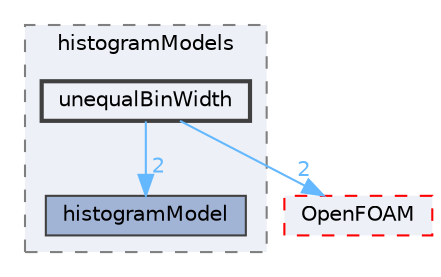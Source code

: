 digraph "src/functionObjects/field/histogram/histogramModels/unequalBinWidth"
{
 // LATEX_PDF_SIZE
  bgcolor="transparent";
  edge [fontname=Helvetica,fontsize=10,labelfontname=Helvetica,labelfontsize=10];
  node [fontname=Helvetica,fontsize=10,shape=box,height=0.2,width=0.4];
  compound=true
  subgraph clusterdir_e88b7752dc9fc99bfccabc9106a8995f {
    graph [ bgcolor="#edf0f7", pencolor="grey50", label="histogramModels", fontname=Helvetica,fontsize=10 style="filled,dashed", URL="dir_e88b7752dc9fc99bfccabc9106a8995f.html",tooltip=""]
  dir_3bfa0b2419e869fbca9ac293c0a90573 [label="histogramModel", fillcolor="#a2b4d6", color="grey25", style="filled", URL="dir_3bfa0b2419e869fbca9ac293c0a90573.html",tooltip=""];
  dir_6d6d188aff2836836340554f03b607f3 [label="unequalBinWidth", fillcolor="#edf0f7", color="grey25", style="filled,bold", URL="dir_6d6d188aff2836836340554f03b607f3.html",tooltip=""];
  }
  dir_c5473ff19b20e6ec4dfe5c310b3778a8 [label="OpenFOAM", fillcolor="#edf0f7", color="red", style="filled,dashed", URL="dir_c5473ff19b20e6ec4dfe5c310b3778a8.html",tooltip=""];
  dir_6d6d188aff2836836340554f03b607f3->dir_3bfa0b2419e869fbca9ac293c0a90573 [headlabel="2", labeldistance=1.5 headhref="dir_004197_001744.html" href="dir_004197_001744.html" color="steelblue1" fontcolor="steelblue1"];
  dir_6d6d188aff2836836340554f03b607f3->dir_c5473ff19b20e6ec4dfe5c310b3778a8 [headlabel="2", labeldistance=1.5 headhref="dir_004197_002695.html" href="dir_004197_002695.html" color="steelblue1" fontcolor="steelblue1"];
}
